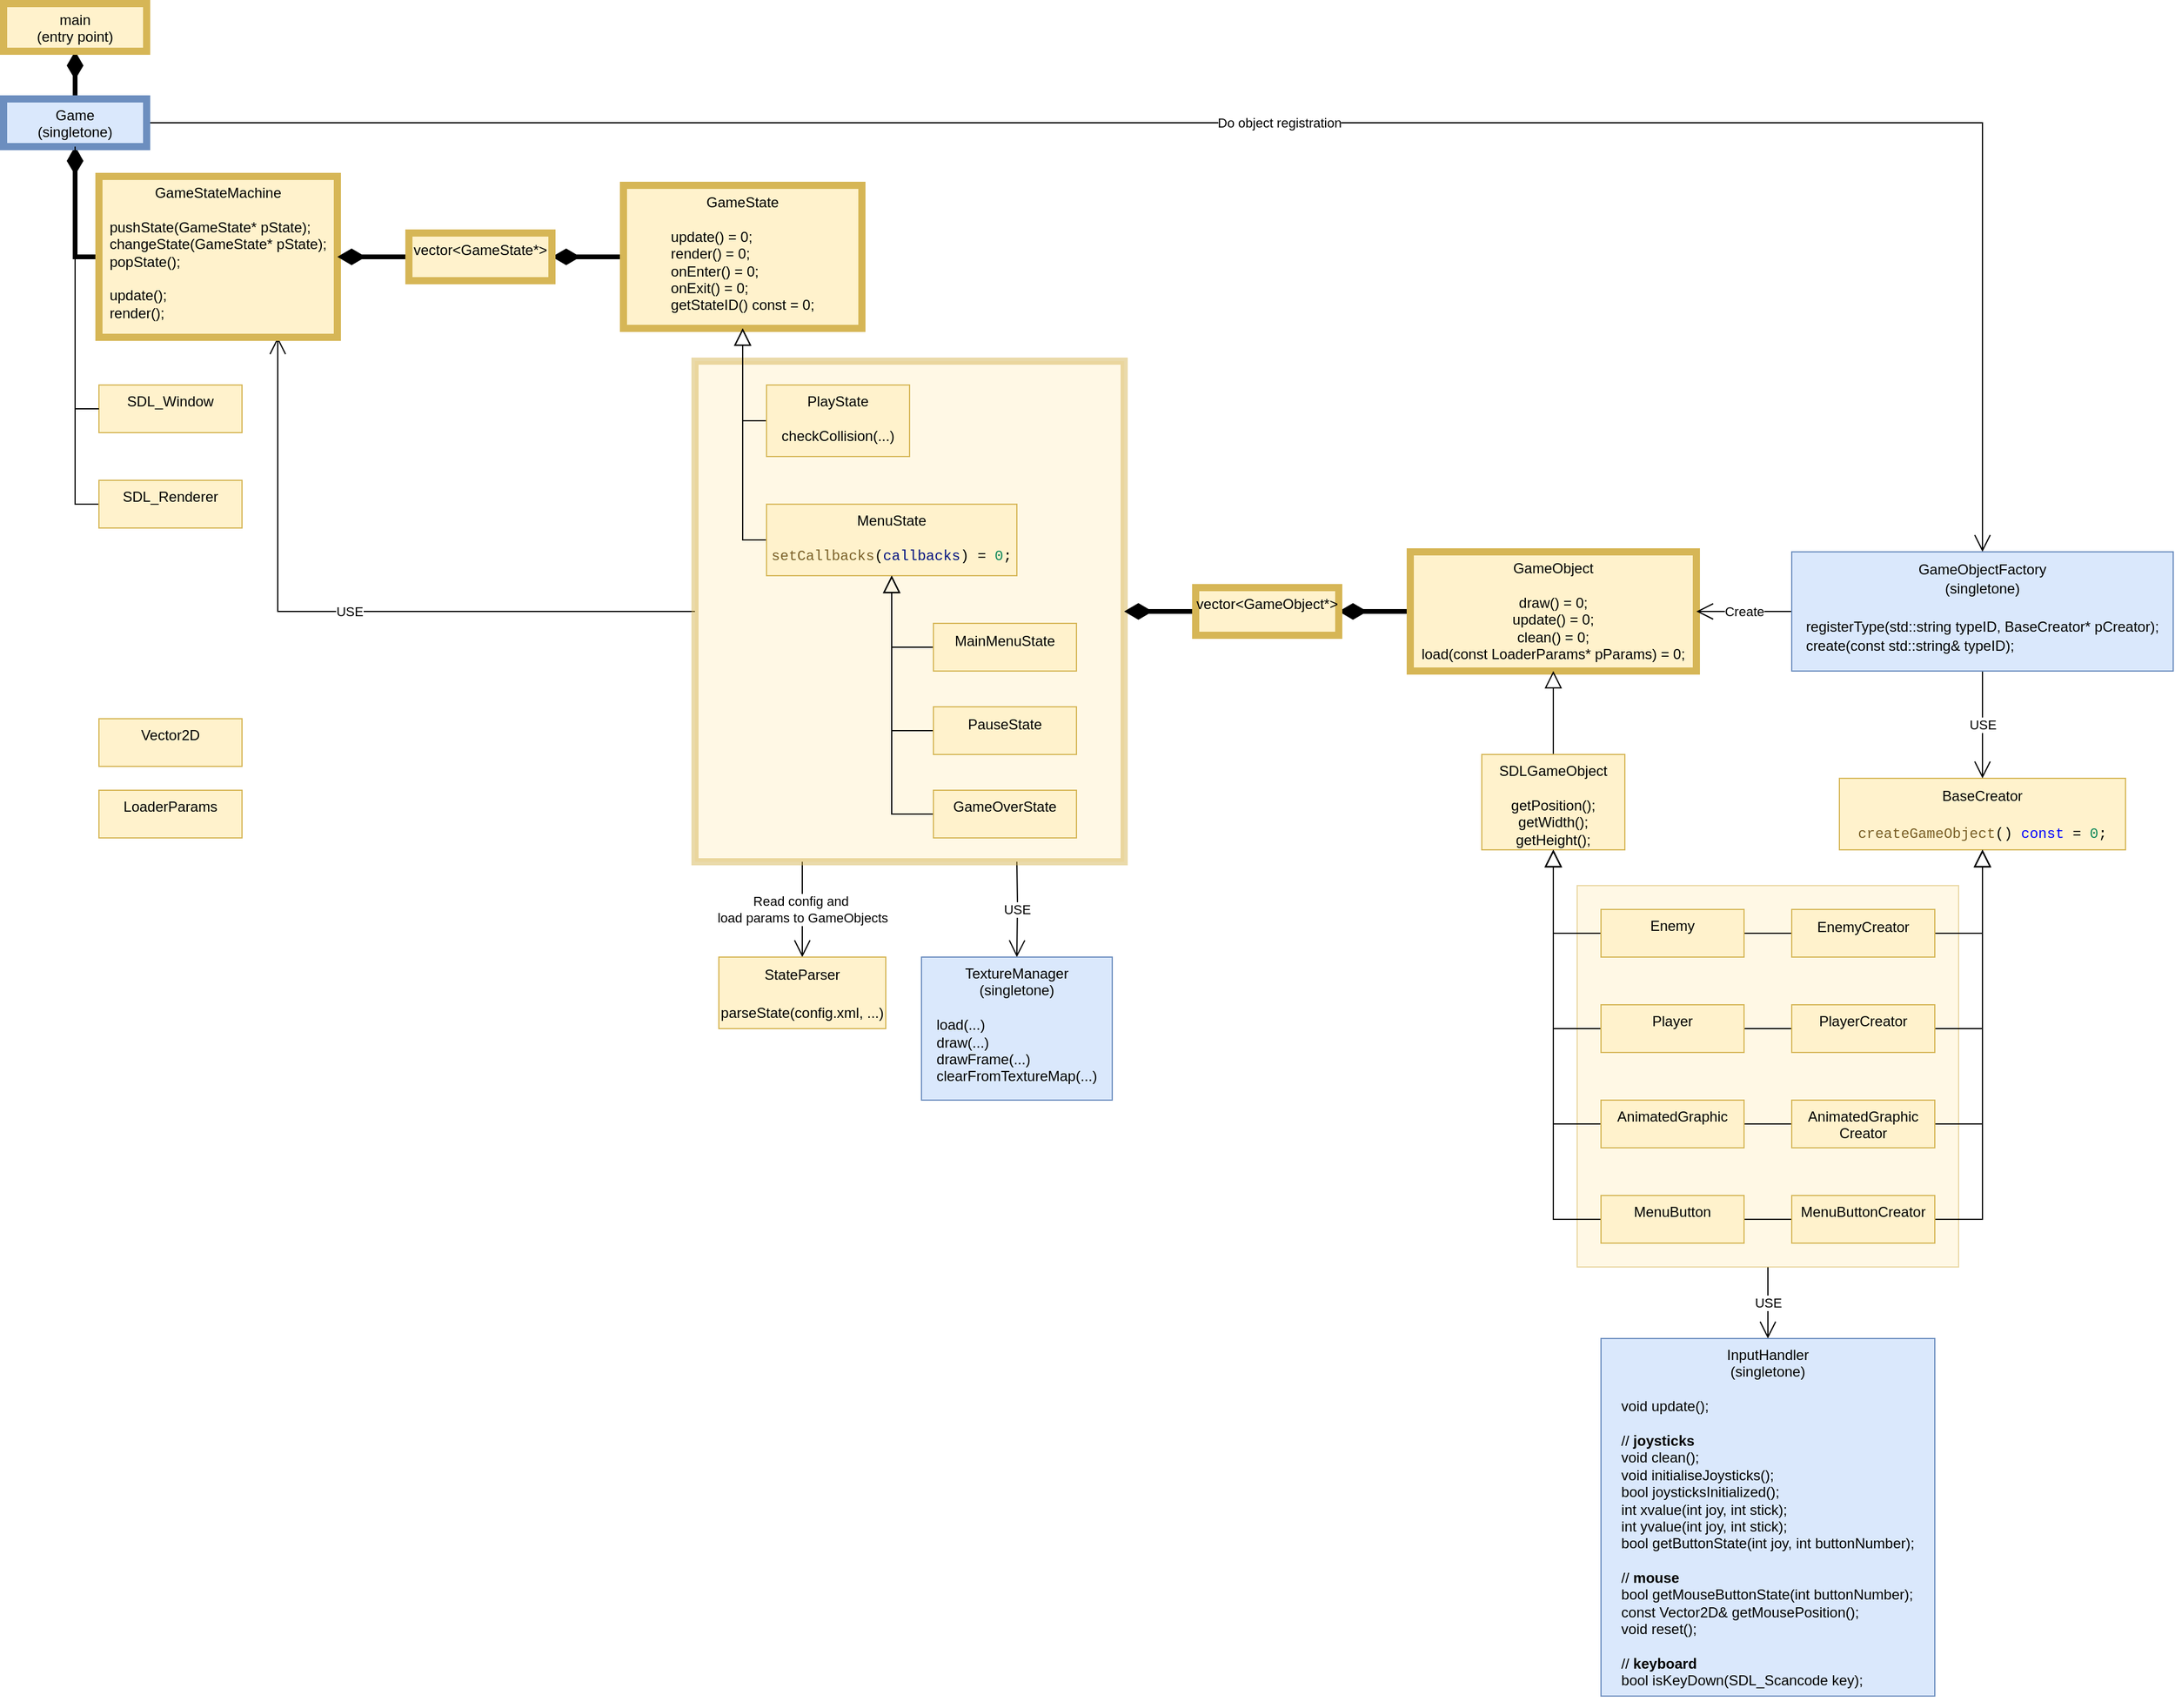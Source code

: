 <mxfile version="16.1.2" type="device"><diagram id="LA7euf2aVp48nYO8RK_O" name="Page-1"><mxGraphModel dx="2277" dy="1464" grid="1" gridSize="10" guides="1" tooltips="1" connect="1" arrows="1" fold="1" page="0" pageScale="1" pageWidth="850" pageHeight="1100" math="0" shadow="0"><root><mxCell id="0"/><mxCell id="1" parent="0"/><mxCell id="1Dob-nc-KpZ6TdtaQt0B-29" value="USE" style="edgeStyle=orthogonalEdgeStyle;rounded=0;orthogonalLoop=1;jettySize=auto;html=1;endArrow=open;endFill=0;startSize=12;endSize=12;" edge="1" parent="1" source="1Dob-nc-KpZ6TdtaQt0B-22" target="FZZk_JjuNckNoN8LmnWY-23"><mxGeometry relative="1" as="geometry"/></mxCell><mxCell id="1Dob-nc-KpZ6TdtaQt0B-22" value="" style="rounded=0;whiteSpace=wrap;html=1;verticalAlign=top;fillColor=#fff2cc;strokeColor=#d6b656;opacity=50;" vertex="1" parent="1"><mxGeometry x="1240" y="780" width="320" height="320" as="geometry"/></mxCell><mxCell id="3Duap0z8Kj3BCYYYyMSb-13" value="USE" style="edgeStyle=orthogonalEdgeStyle;rounded=0;orthogonalLoop=1;jettySize=auto;html=1;endArrow=open;endFill=0;startSize=12;endSize=12;" parent="1" target="FZZk_JjuNckNoN8LmnWY-24" edge="1"><mxGeometry relative="1" as="geometry"><mxPoint x="770" y="760" as="sourcePoint"/></mxGeometry></mxCell><mxCell id="3Duap0z8Kj3BCYYYyMSb-21" value="USE" style="edgeStyle=orthogonalEdgeStyle;rounded=0;orthogonalLoop=1;jettySize=auto;html=1;exitX=0;exitY=0.5;exitDx=0;exitDy=0;entryX=0.75;entryY=1;entryDx=0;entryDy=0;endArrow=open;endFill=0;startSize=12;endSize=12;" parent="1" source="3Duap0z8Kj3BCYYYyMSb-12" target="FZZk_JjuNckNoN8LmnWY-2" edge="1"><mxGeometry relative="1" as="geometry"/></mxCell><mxCell id="1Dob-nc-KpZ6TdtaQt0B-33" value="Read config and&amp;nbsp;&lt;br&gt;load params to GameObjects" style="edgeStyle=orthogonalEdgeStyle;rounded=0;jumpSize=6;orthogonalLoop=1;jettySize=auto;html=1;exitX=0.25;exitY=1;exitDx=0;exitDy=0;entryX=0.5;entryY=0;entryDx=0;entryDy=0;endArrow=open;endFill=0;strokeWidth=1;startSize=12;endSize=12;" edge="1" parent="1" source="3Duap0z8Kj3BCYYYyMSb-12" target="1Dob-nc-KpZ6TdtaQt0B-32"><mxGeometry relative="1" as="geometry"/></mxCell><mxCell id="3Duap0z8Kj3BCYYYyMSb-12" value="" style="rounded=0;whiteSpace=wrap;html=1;verticalAlign=top;fillColor=#fff2cc;strokeColor=#d6b656;opacity=50;strokeWidth=6;" parent="1" vertex="1"><mxGeometry x="500" y="340" width="360" height="420" as="geometry"/></mxCell><mxCell id="FZZk_JjuNckNoN8LmnWY-1" style="edgeStyle=orthogonalEdgeStyle;rounded=0;orthogonalLoop=1;jettySize=auto;html=1;entryX=0.5;entryY=1;entryDx=0;entryDy=0;endArrow=diamondThin;endFill=1;jumpSize=6;endSize=12;startSize=12;exitX=0;exitY=0.5;exitDx=0;exitDy=0;strokeWidth=4;" parent="1" source="FZZk_JjuNckNoN8LmnWY-2" target="FZZk_JjuNckNoN8LmnWY-9" edge="1"><mxGeometry relative="1" as="geometry"><mxPoint x="-90" y="260" as="sourcePoint"/></mxGeometry></mxCell><mxCell id="FZZk_JjuNckNoN8LmnWY-2" value="GameStateMachine&lt;br&gt;&lt;br&gt;&lt;div style=&quot;text-align: left&quot;&gt;pushState(GameState* pState);&lt;/div&gt;&lt;div style=&quot;text-align: left&quot;&gt;changeState(GameState* pState);&lt;/div&gt;&lt;div style=&quot;text-align: left&quot;&gt;popState();&lt;/div&gt;&lt;div style=&quot;text-align: left&quot;&gt;&lt;br&gt;&lt;/div&gt;&lt;div style=&quot;text-align: left&quot;&gt;update();&lt;/div&gt;&lt;div style=&quot;text-align: left&quot;&gt;render();&lt;/div&gt;" style="rounded=0;whiteSpace=wrap;html=1;verticalAlign=top;fillColor=#fff2cc;strokeColor=#d6b656;strokeWidth=6;" parent="1" vertex="1"><mxGeometry y="185" width="200" height="135" as="geometry"/></mxCell><mxCell id="FZZk_JjuNckNoN8LmnWY-3" value="SDL_Window" style="rounded=0;whiteSpace=wrap;html=1;verticalAlign=top;fillColor=#fff2cc;strokeColor=#d6b656;" parent="1" vertex="1"><mxGeometry y="360" width="120" height="40" as="geometry"/></mxCell><mxCell id="FZZk_JjuNckNoN8LmnWY-4" style="edgeStyle=orthogonalEdgeStyle;rounded=0;jumpSize=6;orthogonalLoop=1;jettySize=auto;html=1;exitX=0;exitY=0.5;exitDx=0;exitDy=0;entryX=0.5;entryY=1;entryDx=0;entryDy=0;endArrow=diamondThin;endFill=1;startSize=12;endSize=12;" parent="1" source="FZZk_JjuNckNoN8LmnWY-5" target="FZZk_JjuNckNoN8LmnWY-9" edge="1"><mxGeometry relative="1" as="geometry"/></mxCell><mxCell id="FZZk_JjuNckNoN8LmnWY-5" value="SDL_Renderer" style="rounded=0;whiteSpace=wrap;html=1;verticalAlign=top;fillColor=#fff2cc;strokeColor=#d6b656;" parent="1" vertex="1"><mxGeometry y="440" width="120" height="40" as="geometry"/></mxCell><mxCell id="FZZk_JjuNckNoN8LmnWY-8" style="edgeStyle=orthogonalEdgeStyle;rounded=0;jumpSize=6;orthogonalLoop=1;jettySize=auto;html=1;exitX=0.5;exitY=0;exitDx=0;exitDy=0;entryX=0.5;entryY=1;entryDx=0;entryDy=0;endArrow=diamondThin;endFill=1;startSize=12;endSize=12;strokeWidth=4;" parent="1" source="FZZk_JjuNckNoN8LmnWY-9" target="FZZk_JjuNckNoN8LmnWY-35" edge="1"><mxGeometry relative="1" as="geometry"/></mxCell><mxCell id="1Dob-nc-KpZ6TdtaQt0B-13" value="Do object registration" style="edgeStyle=orthogonalEdgeStyle;rounded=0;orthogonalLoop=1;jettySize=auto;html=1;exitX=1;exitY=0.5;exitDx=0;exitDy=0;entryX=0.5;entryY=0;entryDx=0;entryDy=0;endArrow=open;endFill=0;startSize=12;endSize=12;" edge="1" parent="1" source="FZZk_JjuNckNoN8LmnWY-9" target="1Dob-nc-KpZ6TdtaQt0B-10"><mxGeometry relative="1" as="geometry"/></mxCell><mxCell id="FZZk_JjuNckNoN8LmnWY-9" value="Game&lt;br&gt;(singletone)" style="rounded=0;whiteSpace=wrap;html=1;verticalAlign=top;fillColor=#dae8fc;strokeColor=#6c8ebf;strokeWidth=6;" parent="1" vertex="1"><mxGeometry x="-80" y="120" width="120" height="40" as="geometry"/></mxCell><mxCell id="FZZk_JjuNckNoN8LmnWY-10" value="" style="edgeStyle=orthogonalEdgeStyle;rounded=0;jumpSize=6;orthogonalLoop=1;jettySize=auto;html=1;exitX=0;exitY=0.5;exitDx=0;exitDy=0;endArrow=none;endFill=1;startSize=12;endSize=12;" parent="1" source="FZZk_JjuNckNoN8LmnWY-3" target="FZZk_JjuNckNoN8LmnWY-9" edge="1"><mxGeometry relative="1" as="geometry"><mxPoint x="-20" y="120" as="targetPoint"/><mxPoint y="300" as="sourcePoint"/></mxGeometry></mxCell><mxCell id="FZZk_JjuNckNoN8LmnWY-11" style="edgeStyle=orthogonalEdgeStyle;rounded=0;jumpSize=6;orthogonalLoop=1;jettySize=auto;html=1;exitX=0;exitY=0.5;exitDx=0;exitDy=0;endArrow=diamondThin;endFill=1;startSize=12;endSize=12;strokeWidth=4;" parent="1" source="FZZk_JjuNckNoN8LmnWY-12" target="3Duap0z8Kj3BCYYYyMSb-3" edge="1"><mxGeometry relative="1" as="geometry"><mxPoint x="1040" y="430" as="targetPoint"/></mxGeometry></mxCell><mxCell id="FZZk_JjuNckNoN8LmnWY-12" value="GameObject&lt;br&gt;&lt;br&gt;&lt;div&gt;draw() = 0;&lt;/div&gt;&lt;div&gt;update() = 0;&lt;/div&gt;&lt;div&gt;clean() = 0;&lt;/div&gt;&lt;div&gt;load(const LoaderParams* pParams) = 0;&lt;br&gt;&lt;/div&gt;" style="rounded=0;whiteSpace=wrap;html=1;verticalAlign=top;fillColor=#fff2cc;strokeColor=#d6b656;strokeWidth=6;" parent="1" vertex="1"><mxGeometry x="1100" y="500" width="240" height="100" as="geometry"/></mxCell><mxCell id="FZZk_JjuNckNoN8LmnWY-13" style="edgeStyle=orthogonalEdgeStyle;rounded=0;jumpSize=6;orthogonalLoop=1;jettySize=auto;html=1;exitX=0.5;exitY=0;exitDx=0;exitDy=0;endArrow=block;endFill=0;startSize=12;endSize=12;entryX=0.5;entryY=1;entryDx=0;entryDy=0;" parent="1" source="FZZk_JjuNckNoN8LmnWY-17" target="FZZk_JjuNckNoN8LmnWY-12" edge="1"><mxGeometry relative="1" as="geometry"><mxPoint x="1260" y="620" as="targetPoint"/></mxGeometry></mxCell><mxCell id="FZZk_JjuNckNoN8LmnWY-17" value="SDLGameObject&lt;br&gt;&lt;br&gt;&lt;div&gt;getPosition();&lt;/div&gt;&lt;div&gt;getWidth();&lt;/div&gt;&lt;div&gt;getHeight();&lt;/div&gt;&lt;div&gt;&lt;br&gt;&lt;/div&gt;" style="rounded=0;whiteSpace=wrap;html=1;verticalAlign=top;fillColor=#fff2cc;strokeColor=#d6b656;" parent="1" vertex="1"><mxGeometry x="1160" y="670" width="120" height="80" as="geometry"/></mxCell><mxCell id="FZZk_JjuNckNoN8LmnWY-18" style="edgeStyle=orthogonalEdgeStyle;rounded=0;jumpSize=6;orthogonalLoop=1;jettySize=auto;html=1;exitX=0;exitY=0.5;exitDx=0;exitDy=0;endArrow=block;endFill=0;startSize=12;endSize=12;" parent="1" source="FZZk_JjuNckNoN8LmnWY-19" target="FZZk_JjuNckNoN8LmnWY-17" edge="1"><mxGeometry relative="1" as="geometry"/></mxCell><mxCell id="1Dob-nc-KpZ6TdtaQt0B-25" style="edgeStyle=orthogonalEdgeStyle;rounded=0;orthogonalLoop=1;jettySize=auto;html=1;exitX=1;exitY=0.5;exitDx=0;exitDy=0;entryX=0;entryY=0.5;entryDx=0;entryDy=0;endArrow=none;endFill=0;" edge="1" parent="1" source="FZZk_JjuNckNoN8LmnWY-19" target="1Dob-nc-KpZ6TdtaQt0B-14"><mxGeometry relative="1" as="geometry"/></mxCell><mxCell id="FZZk_JjuNckNoN8LmnWY-19" value="Enemy" style="rounded=0;whiteSpace=wrap;html=1;verticalAlign=top;fillColor=#fff2cc;strokeColor=#d6b656;" parent="1" vertex="1"><mxGeometry x="1260" y="800" width="120" height="40" as="geometry"/></mxCell><mxCell id="FZZk_JjuNckNoN8LmnWY-20" style="edgeStyle=orthogonalEdgeStyle;rounded=0;jumpSize=6;orthogonalLoop=1;jettySize=auto;html=1;exitX=0;exitY=0.5;exitDx=0;exitDy=0;entryX=0.5;entryY=1;entryDx=0;entryDy=0;endArrow=block;endFill=0;startSize=12;endSize=12;" parent="1" source="FZZk_JjuNckNoN8LmnWY-22" target="FZZk_JjuNckNoN8LmnWY-17" edge="1"><mxGeometry relative="1" as="geometry"/></mxCell><mxCell id="1Dob-nc-KpZ6TdtaQt0B-26" style="edgeStyle=orthogonalEdgeStyle;rounded=0;orthogonalLoop=1;jettySize=auto;html=1;exitX=1;exitY=0.5;exitDx=0;exitDy=0;endArrow=none;endFill=0;" edge="1" parent="1" source="FZZk_JjuNckNoN8LmnWY-22" target="1Dob-nc-KpZ6TdtaQt0B-16"><mxGeometry relative="1" as="geometry"/></mxCell><mxCell id="FZZk_JjuNckNoN8LmnWY-22" value="Player" style="rounded=0;whiteSpace=wrap;html=1;verticalAlign=top;fillColor=#fff2cc;strokeColor=#d6b656;" parent="1" vertex="1"><mxGeometry x="1260" y="880" width="120" height="40" as="geometry"/></mxCell><mxCell id="FZZk_JjuNckNoN8LmnWY-23" value="InputHandler&lt;br&gt;(singletone)&lt;br&gt;&lt;br&gt;&lt;div style=&quot;text-align: left&quot;&gt;void update();&lt;/div&gt;&lt;div style=&quot;text-align: left&quot;&gt;&lt;br&gt;&lt;/div&gt;&lt;div style=&quot;text-align: left&quot;&gt;// &lt;b&gt;joysticks&lt;/b&gt;&lt;/div&gt;&lt;div style=&quot;text-align: left&quot;&gt;void clean();&lt;/div&gt;&lt;div style=&quot;text-align: left&quot;&gt;void initialiseJoysticks();&lt;/div&gt;&lt;div style=&quot;text-align: left&quot;&gt;bool joysticksInitialized();&lt;/div&gt;&lt;div style=&quot;text-align: left&quot;&gt;int xvalue(int joy, int stick);&lt;/div&gt;&lt;div style=&quot;text-align: left&quot;&gt;int yvalue(int joy, int stick);&lt;/div&gt;&lt;div style=&quot;text-align: left&quot;&gt;bool getButtonState(int joy, int buttonNumber);&lt;/div&gt;&lt;div style=&quot;text-align: left&quot;&gt;&lt;br&gt;&lt;/div&gt;&lt;div style=&quot;text-align: left&quot;&gt;// &lt;b&gt;mouse&lt;/b&gt;&lt;/div&gt;&lt;div style=&quot;text-align: left&quot;&gt;bool getMouseButtonState(int buttonNumber);&lt;/div&gt;&lt;div style=&quot;text-align: left&quot;&gt;const Vector2D&amp;amp; getMousePosition();&lt;/div&gt;&lt;div style=&quot;text-align: left&quot;&gt;void reset();&lt;/div&gt;&lt;div style=&quot;text-align: left&quot;&gt;&lt;br&gt;&lt;/div&gt;&lt;div style=&quot;text-align: left&quot;&gt;// &lt;b&gt;keyboard&lt;/b&gt;&lt;/div&gt;&lt;div style=&quot;text-align: left&quot;&gt;bool isKeyDown(SDL_Scancode key);&lt;/div&gt;&lt;div style=&quot;text-align: left&quot;&gt;&lt;br&gt;&lt;/div&gt;" style="rounded=0;whiteSpace=wrap;html=1;verticalAlign=top;fillColor=#dae8fc;strokeColor=#6c8ebf;" parent="1" vertex="1"><mxGeometry x="1260" y="1160" width="280" height="300" as="geometry"/></mxCell><mxCell id="FZZk_JjuNckNoN8LmnWY-24" value="TextureManager&lt;br&gt;(singletone)&lt;br&gt;&lt;br&gt;&lt;div style=&quot;text-align: left&quot;&gt;&lt;span&gt;load(...)&lt;/span&gt;&lt;/div&gt;&lt;div style=&quot;text-align: left&quot;&gt;&lt;span&gt;draw(...)&lt;/span&gt;&lt;/div&gt;&lt;div style=&quot;text-align: left&quot;&gt;&lt;span&gt;drawFrame(...)&lt;/span&gt;&lt;/div&gt;&lt;div style=&quot;text-align: left&quot;&gt;&lt;span&gt;clearFromTextureMap(...)&lt;/span&gt;&lt;/div&gt;" style="rounded=0;whiteSpace=wrap;html=1;verticalAlign=top;fillColor=#dae8fc;strokeColor=#6c8ebf;" parent="1" vertex="1"><mxGeometry x="690" y="840" width="160" height="120" as="geometry"/></mxCell><mxCell id="FZZk_JjuNckNoN8LmnWY-25" style="edgeStyle=orthogonalEdgeStyle;rounded=0;jumpSize=6;orthogonalLoop=1;jettySize=auto;html=1;exitX=0;exitY=0.5;exitDx=0;exitDy=0;entryX=1;entryY=0.5;entryDx=0;entryDy=0;endArrow=diamondThin;endFill=1;startSize=12;endSize=12;strokeWidth=4;" parent="1" source="FZZk_JjuNckNoN8LmnWY-26" target="FZZk_JjuNckNoN8LmnWY-28" edge="1"><mxGeometry relative="1" as="geometry"/></mxCell><mxCell id="FZZk_JjuNckNoN8LmnWY-26" value="GameState&lt;br&gt;&lt;br&gt;&lt;div style=&quot;text-align: left&quot;&gt;update() = 0;&lt;/div&gt;&lt;div style=&quot;text-align: left&quot;&gt;render() = 0;&lt;/div&gt;&lt;div style=&quot;text-align: left&quot;&gt;onEnter() = 0;&lt;/div&gt;&lt;div style=&quot;text-align: left&quot;&gt;onExit() = 0;&lt;/div&gt;&lt;div style=&quot;text-align: left&quot;&gt;getStateID() const = 0;&lt;/div&gt;&lt;div style=&quot;text-align: left&quot;&gt;&lt;br&gt;&lt;/div&gt;" style="rounded=0;whiteSpace=wrap;html=1;verticalAlign=top;fillColor=#fff2cc;strokeColor=#d6b656;strokeWidth=6;" parent="1" vertex="1"><mxGeometry x="440" y="192.5" width="200" height="120" as="geometry"/></mxCell><mxCell id="FZZk_JjuNckNoN8LmnWY-27" style="edgeStyle=orthogonalEdgeStyle;rounded=0;jumpSize=6;orthogonalLoop=1;jettySize=auto;html=1;exitX=0;exitY=0.5;exitDx=0;exitDy=0;entryX=1;entryY=0.5;entryDx=0;entryDy=0;endArrow=diamondThin;endFill=1;startSize=12;endSize=12;strokeWidth=4;" parent="1" source="FZZk_JjuNckNoN8LmnWY-28" target="FZZk_JjuNckNoN8LmnWY-2" edge="1"><mxGeometry relative="1" as="geometry"/></mxCell><mxCell id="FZZk_JjuNckNoN8LmnWY-28" value="vector&amp;lt;GameState*&amp;gt;" style="rounded=0;whiteSpace=wrap;html=1;verticalAlign=top;fillColor=#fff2cc;strokeColor=#d6b656;strokeWidth=6;" parent="1" vertex="1"><mxGeometry x="260" y="232.5" width="120" height="40" as="geometry"/></mxCell><mxCell id="FZZk_JjuNckNoN8LmnWY-30" value="LoaderParams" style="rounded=0;whiteSpace=wrap;html=1;verticalAlign=top;fillColor=#fff2cc;strokeColor=#d6b656;" parent="1" vertex="1"><mxGeometry y="700" width="120" height="40" as="geometry"/></mxCell><mxCell id="FZZk_JjuNckNoN8LmnWY-31" style="edgeStyle=orthogonalEdgeStyle;rounded=0;jumpSize=6;orthogonalLoop=1;jettySize=auto;html=1;exitX=0;exitY=0.5;exitDx=0;exitDy=0;entryX=0.5;entryY=1;entryDx=0;entryDy=0;endArrow=block;endFill=0;startSize=12;endSize=12;" parent="1" source="FZZk_JjuNckNoN8LmnWY-32" target="FZZk_JjuNckNoN8LmnWY-26" edge="1"><mxGeometry relative="1" as="geometry"/></mxCell><mxCell id="FZZk_JjuNckNoN8LmnWY-33" style="edgeStyle=orthogonalEdgeStyle;rounded=0;jumpSize=6;orthogonalLoop=1;jettySize=auto;html=1;exitX=0;exitY=0.5;exitDx=0;exitDy=0;endArrow=block;endFill=0;startSize=12;endSize=12;" parent="1" source="FZZk_JjuNckNoN8LmnWY-34" target="FZZk_JjuNckNoN8LmnWY-26" edge="1"><mxGeometry relative="1" as="geometry"><mxPoint x="540" y="320" as="targetPoint"/></mxGeometry></mxCell><mxCell id="FZZk_JjuNckNoN8LmnWY-35" value="main&lt;br&gt;(entry point)" style="rounded=0;whiteSpace=wrap;html=1;verticalAlign=top;fillColor=#fff2cc;strokeColor=#d6b656;strokeWidth=6;" parent="1" vertex="1"><mxGeometry x="-80" y="40" width="120" height="40" as="geometry"/></mxCell><mxCell id="FZZk_JjuNckNoN8LmnWY-36" value="Vector2D" style="rounded=0;whiteSpace=wrap;html=1;verticalAlign=top;fillColor=#fff2cc;strokeColor=#d6b656;" parent="1" vertex="1"><mxGeometry y="640" width="120" height="40" as="geometry"/></mxCell><mxCell id="3Duap0z8Kj3BCYYYyMSb-4" style="edgeStyle=orthogonalEdgeStyle;rounded=0;orthogonalLoop=1;jettySize=auto;html=1;exitX=0;exitY=0.5;exitDx=0;exitDy=0;endArrow=diamondThin;endFill=1;startSize=12;endSize=12;strokeWidth=4;entryX=1;entryY=0.5;entryDx=0;entryDy=0;" parent="1" source="3Duap0z8Kj3BCYYYyMSb-3" target="3Duap0z8Kj3BCYYYyMSb-12" edge="1"><mxGeometry relative="1" as="geometry"><mxPoint x="710" y="460" as="targetPoint"/></mxGeometry></mxCell><mxCell id="3Duap0z8Kj3BCYYYyMSb-3" value="vector&amp;lt;GameObject*&amp;gt;" style="rounded=0;whiteSpace=wrap;html=1;verticalAlign=top;fillColor=#fff2cc;strokeColor=#d6b656;strokeWidth=6;" parent="1" vertex="1"><mxGeometry x="920" y="530" width="120" height="40" as="geometry"/></mxCell><mxCell id="3Duap0z8Kj3BCYYYyMSb-8" style="edgeStyle=orthogonalEdgeStyle;rounded=0;orthogonalLoop=1;jettySize=auto;html=1;exitX=0;exitY=0.5;exitDx=0;exitDy=0;endArrow=block;endFill=0;startSize=12;endSize=12;" parent="1" source="3Duap0z8Kj3BCYYYyMSb-6" target="FZZk_JjuNckNoN8LmnWY-17" edge="1"><mxGeometry relative="1" as="geometry"/></mxCell><mxCell id="1Dob-nc-KpZ6TdtaQt0B-27" style="edgeStyle=orthogonalEdgeStyle;rounded=0;orthogonalLoop=1;jettySize=auto;html=1;exitX=1;exitY=0.5;exitDx=0;exitDy=0;endArrow=none;endFill=0;" edge="1" parent="1" source="3Duap0z8Kj3BCYYYyMSb-6" target="1Dob-nc-KpZ6TdtaQt0B-18"><mxGeometry relative="1" as="geometry"/></mxCell><mxCell id="3Duap0z8Kj3BCYYYyMSb-6" value="AnimatedGraphic" style="rounded=0;whiteSpace=wrap;html=1;verticalAlign=top;fillColor=#fff2cc;strokeColor=#d6b656;" parent="1" vertex="1"><mxGeometry x="1260" y="960" width="120" height="40" as="geometry"/></mxCell><mxCell id="3Duap0z8Kj3BCYYYyMSb-11" style="edgeStyle=orthogonalEdgeStyle;rounded=0;orthogonalLoop=1;jettySize=auto;html=1;exitX=0;exitY=0.5;exitDx=0;exitDy=0;endArrow=block;endFill=0;startSize=12;endSize=12;" parent="1" source="3Duap0z8Kj3BCYYYyMSb-9" target="FZZk_JjuNckNoN8LmnWY-32" edge="1"><mxGeometry relative="1" as="geometry"/></mxCell><mxCell id="FZZk_JjuNckNoN8LmnWY-32" value="MenuState&lt;br&gt;&lt;br&gt;&lt;div style=&quot;font-family: &amp;#34;consolas&amp;#34; , &amp;#34;courier new&amp;#34; , monospace ; line-height: 16px&quot;&gt;&lt;span style=&quot;color: #795e26&quot;&gt;setCallbacks&lt;/span&gt;(&lt;span style=&quot;color: #001080&quot;&gt;callbacks&lt;/span&gt;) = &lt;span style=&quot;color: #098658&quot;&gt;0&lt;/span&gt;;&lt;/div&gt;" style="rounded=0;whiteSpace=wrap;html=1;verticalAlign=top;fillColor=#fff2cc;strokeColor=#d6b656;" parent="1" vertex="1"><mxGeometry x="560" y="460.04" width="210" height="59.96" as="geometry"/></mxCell><mxCell id="FZZk_JjuNckNoN8LmnWY-34" value="PlayState&lt;br&gt;&lt;br&gt;checkCollision(...)" style="rounded=0;whiteSpace=wrap;html=1;verticalAlign=top;fillColor=#fff2cc;strokeColor=#d6b656;" parent="1" vertex="1"><mxGeometry x="560" y="360" width="120" height="60" as="geometry"/></mxCell><mxCell id="3Duap0z8Kj3BCYYYyMSb-9" value="GameOverState" style="rounded=0;whiteSpace=wrap;html=1;verticalAlign=top;fillColor=#fff2cc;strokeColor=#d6b656;" parent="1" vertex="1"><mxGeometry x="700" y="700" width="120" height="40" as="geometry"/></mxCell><mxCell id="3Duap0z8Kj3BCYYYyMSb-18" style="edgeStyle=orthogonalEdgeStyle;rounded=0;orthogonalLoop=1;jettySize=auto;html=1;exitX=0;exitY=0.5;exitDx=0;exitDy=0;endArrow=block;endFill=0;startSize=12;endSize=12;" parent="1" source="3Duap0z8Kj3BCYYYyMSb-16" target="FZZk_JjuNckNoN8LmnWY-17" edge="1"><mxGeometry relative="1" as="geometry"/></mxCell><mxCell id="1Dob-nc-KpZ6TdtaQt0B-28" style="edgeStyle=orthogonalEdgeStyle;rounded=0;orthogonalLoop=1;jettySize=auto;html=1;exitX=1;exitY=0.5;exitDx=0;exitDy=0;endArrow=none;endFill=0;" edge="1" parent="1" source="3Duap0z8Kj3BCYYYyMSb-16" target="1Dob-nc-KpZ6TdtaQt0B-19"><mxGeometry relative="1" as="geometry"/></mxCell><mxCell id="3Duap0z8Kj3BCYYYyMSb-16" value="MenuButton" style="rounded=0;whiteSpace=wrap;html=1;verticalAlign=top;fillColor=#fff2cc;strokeColor=#d6b656;" parent="1" vertex="1"><mxGeometry x="1260" y="1040" width="120" height="40" as="geometry"/></mxCell><mxCell id="1Dob-nc-KpZ6TdtaQt0B-4" style="edgeStyle=orthogonalEdgeStyle;rounded=0;orthogonalLoop=1;jettySize=auto;html=1;exitX=0;exitY=0.5;exitDx=0;exitDy=0;endArrow=block;endFill=0;startSize=12;endSize=12;" edge="1" parent="1" source="1Dob-nc-KpZ6TdtaQt0B-3" target="FZZk_JjuNckNoN8LmnWY-32"><mxGeometry relative="1" as="geometry"/></mxCell><mxCell id="1Dob-nc-KpZ6TdtaQt0B-3" value="&lt;div style=&quot;line-height: 16px&quot;&gt;MainMenuState&lt;/div&gt;" style="rounded=0;whiteSpace=wrap;html=1;verticalAlign=top;fillColor=#fff2cc;strokeColor=#d6b656;" vertex="1" parent="1"><mxGeometry x="700" y="560" width="120" height="40" as="geometry"/></mxCell><mxCell id="1Dob-nc-KpZ6TdtaQt0B-6" style="edgeStyle=orthogonalEdgeStyle;rounded=0;orthogonalLoop=1;jettySize=auto;html=1;exitX=0;exitY=0.5;exitDx=0;exitDy=0;entryX=0.5;entryY=1;entryDx=0;entryDy=0;endArrow=block;endFill=0;startSize=12;endSize=12;" edge="1" parent="1" source="1Dob-nc-KpZ6TdtaQt0B-5" target="FZZk_JjuNckNoN8LmnWY-32"><mxGeometry relative="1" as="geometry"/></mxCell><mxCell id="1Dob-nc-KpZ6TdtaQt0B-5" value="&lt;div style=&quot;line-height: 16px&quot;&gt;&lt;div style=&quot;line-height: 16px&quot;&gt;PauseState&lt;/div&gt;&lt;/div&gt;" style="rounded=0;whiteSpace=wrap;html=1;verticalAlign=top;fillColor=#fff2cc;strokeColor=#d6b656;" vertex="1" parent="1"><mxGeometry x="700" y="630" width="120" height="40" as="geometry"/></mxCell><mxCell id="1Dob-nc-KpZ6TdtaQt0B-9" value="&lt;div style=&quot;line-height: 16px&quot;&gt;BaseCreator&lt;br&gt;&lt;br&gt;&lt;div style=&quot;font-family: &amp;#34;consolas&amp;#34; , &amp;#34;courier new&amp;#34; , monospace ; line-height: 16px&quot;&gt;&lt;span style=&quot;color: #795e26&quot;&gt;createGameObject&lt;/span&gt;() &lt;span style=&quot;color: #0000ff&quot;&gt;const&lt;/span&gt; = &lt;span style=&quot;color: #098658&quot;&gt;0&lt;/span&gt;;&lt;/div&gt;&lt;/div&gt;" style="rounded=0;whiteSpace=wrap;html=1;verticalAlign=top;fillColor=#fff2cc;strokeColor=#d6b656;" vertex="1" parent="1"><mxGeometry x="1460" y="690" width="240" height="60" as="geometry"/></mxCell><mxCell id="1Dob-nc-KpZ6TdtaQt0B-11" value="Create" style="edgeStyle=orthogonalEdgeStyle;rounded=0;orthogonalLoop=1;jettySize=auto;html=1;exitX=0;exitY=0.5;exitDx=0;exitDy=0;entryX=1;entryY=0.5;entryDx=0;entryDy=0;endArrow=open;endFill=0;startSize=12;endSize=12;" edge="1" parent="1" source="1Dob-nc-KpZ6TdtaQt0B-10" target="FZZk_JjuNckNoN8LmnWY-12"><mxGeometry relative="1" as="geometry"/></mxCell><mxCell id="1Dob-nc-KpZ6TdtaQt0B-12" value="USE" style="edgeStyle=orthogonalEdgeStyle;rounded=0;orthogonalLoop=1;jettySize=auto;html=1;endArrow=open;endFill=0;startSize=12;endSize=12;" edge="1" parent="1" source="1Dob-nc-KpZ6TdtaQt0B-10" target="1Dob-nc-KpZ6TdtaQt0B-9"><mxGeometry relative="1" as="geometry"/></mxCell><mxCell id="1Dob-nc-KpZ6TdtaQt0B-10" value="&lt;div style=&quot;line-height: 16px&quot;&gt;&lt;div style=&quot;line-height: 16px&quot;&gt;GameObjectFactory&lt;br&gt;(singletone)&lt;br&gt;&lt;br&gt;&lt;div style=&quot;text-align: left ; line-height: 16px&quot;&gt;registerType(std::string typeID, BaseCreator* pCreator);&lt;/div&gt;&lt;div style=&quot;text-align: left ; line-height: 16px&quot;&gt;create(const std::string&amp;amp; typeID);&lt;/div&gt;&lt;/div&gt;&lt;/div&gt;" style="rounded=0;whiteSpace=wrap;html=1;verticalAlign=top;fillColor=#dae8fc;strokeColor=#6c8ebf;" vertex="1" parent="1"><mxGeometry x="1420" y="500" width="320" height="100" as="geometry"/></mxCell><mxCell id="1Dob-nc-KpZ6TdtaQt0B-15" style="edgeStyle=orthogonalEdgeStyle;rounded=0;orthogonalLoop=1;jettySize=auto;html=1;exitX=1;exitY=0.5;exitDx=0;exitDy=0;entryX=0.5;entryY=1;entryDx=0;entryDy=0;endArrow=block;endFill=0;startSize=12;endSize=12;" edge="1" parent="1" source="1Dob-nc-KpZ6TdtaQt0B-14" target="1Dob-nc-KpZ6TdtaQt0B-9"><mxGeometry relative="1" as="geometry"/></mxCell><mxCell id="1Dob-nc-KpZ6TdtaQt0B-14" value="&lt;div style=&quot;line-height: 16px&quot;&gt;EnemyCreator&lt;/div&gt;" style="rounded=0;whiteSpace=wrap;html=1;verticalAlign=top;fillColor=#fff2cc;strokeColor=#d6b656;" vertex="1" parent="1"><mxGeometry x="1420" y="800" width="120" height="40" as="geometry"/></mxCell><mxCell id="1Dob-nc-KpZ6TdtaQt0B-17" style="edgeStyle=orthogonalEdgeStyle;rounded=0;orthogonalLoop=1;jettySize=auto;html=1;exitX=1;exitY=0.5;exitDx=0;exitDy=0;endArrow=block;endFill=0;startSize=12;endSize=12;" edge="1" parent="1" source="1Dob-nc-KpZ6TdtaQt0B-16" target="1Dob-nc-KpZ6TdtaQt0B-9"><mxGeometry relative="1" as="geometry"/></mxCell><mxCell id="1Dob-nc-KpZ6TdtaQt0B-16" value="PlayerCreator" style="rounded=0;whiteSpace=wrap;html=1;verticalAlign=top;fillColor=#fff2cc;strokeColor=#d6b656;" vertex="1" parent="1"><mxGeometry x="1420" y="880" width="120" height="40" as="geometry"/></mxCell><mxCell id="1Dob-nc-KpZ6TdtaQt0B-20" style="edgeStyle=orthogonalEdgeStyle;rounded=0;orthogonalLoop=1;jettySize=auto;html=1;exitX=1;exitY=0.5;exitDx=0;exitDy=0;endArrow=block;endFill=0;startSize=12;endSize=12;" edge="1" parent="1" source="1Dob-nc-KpZ6TdtaQt0B-18" target="1Dob-nc-KpZ6TdtaQt0B-9"><mxGeometry relative="1" as="geometry"/></mxCell><mxCell id="1Dob-nc-KpZ6TdtaQt0B-18" value="AnimatedGraphic&lt;br&gt;Creator" style="rounded=0;whiteSpace=wrap;html=1;verticalAlign=top;fillColor=#fff2cc;strokeColor=#d6b656;" vertex="1" parent="1"><mxGeometry x="1420" y="960" width="120" height="40" as="geometry"/></mxCell><mxCell id="1Dob-nc-KpZ6TdtaQt0B-21" style="edgeStyle=orthogonalEdgeStyle;rounded=0;orthogonalLoop=1;jettySize=auto;html=1;exitX=1;exitY=0.5;exitDx=0;exitDy=0;endArrow=block;endFill=0;startSize=12;endSize=12;" edge="1" parent="1" source="1Dob-nc-KpZ6TdtaQt0B-19" target="1Dob-nc-KpZ6TdtaQt0B-9"><mxGeometry relative="1" as="geometry"/></mxCell><mxCell id="1Dob-nc-KpZ6TdtaQt0B-19" value="MenuButtonCreator" style="rounded=0;whiteSpace=wrap;html=1;verticalAlign=top;fillColor=#fff2cc;strokeColor=#d6b656;" vertex="1" parent="1"><mxGeometry x="1420" y="1040" width="120" height="40" as="geometry"/></mxCell><mxCell id="1Dob-nc-KpZ6TdtaQt0B-32" value="&lt;div style=&quot;line-height: 16px&quot;&gt;StateParser&lt;br&gt;&lt;br&gt;&lt;div style=&quot;line-height: 16px&quot;&gt;parseState(config.xml, ...)&lt;/div&gt;&lt;/div&gt;" style="rounded=0;whiteSpace=wrap;html=1;verticalAlign=top;fillColor=#fff2cc;strokeColor=#d6b656;" vertex="1" parent="1"><mxGeometry x="520" y="840" width="140" height="60" as="geometry"/></mxCell></root></mxGraphModel></diagram></mxfile>